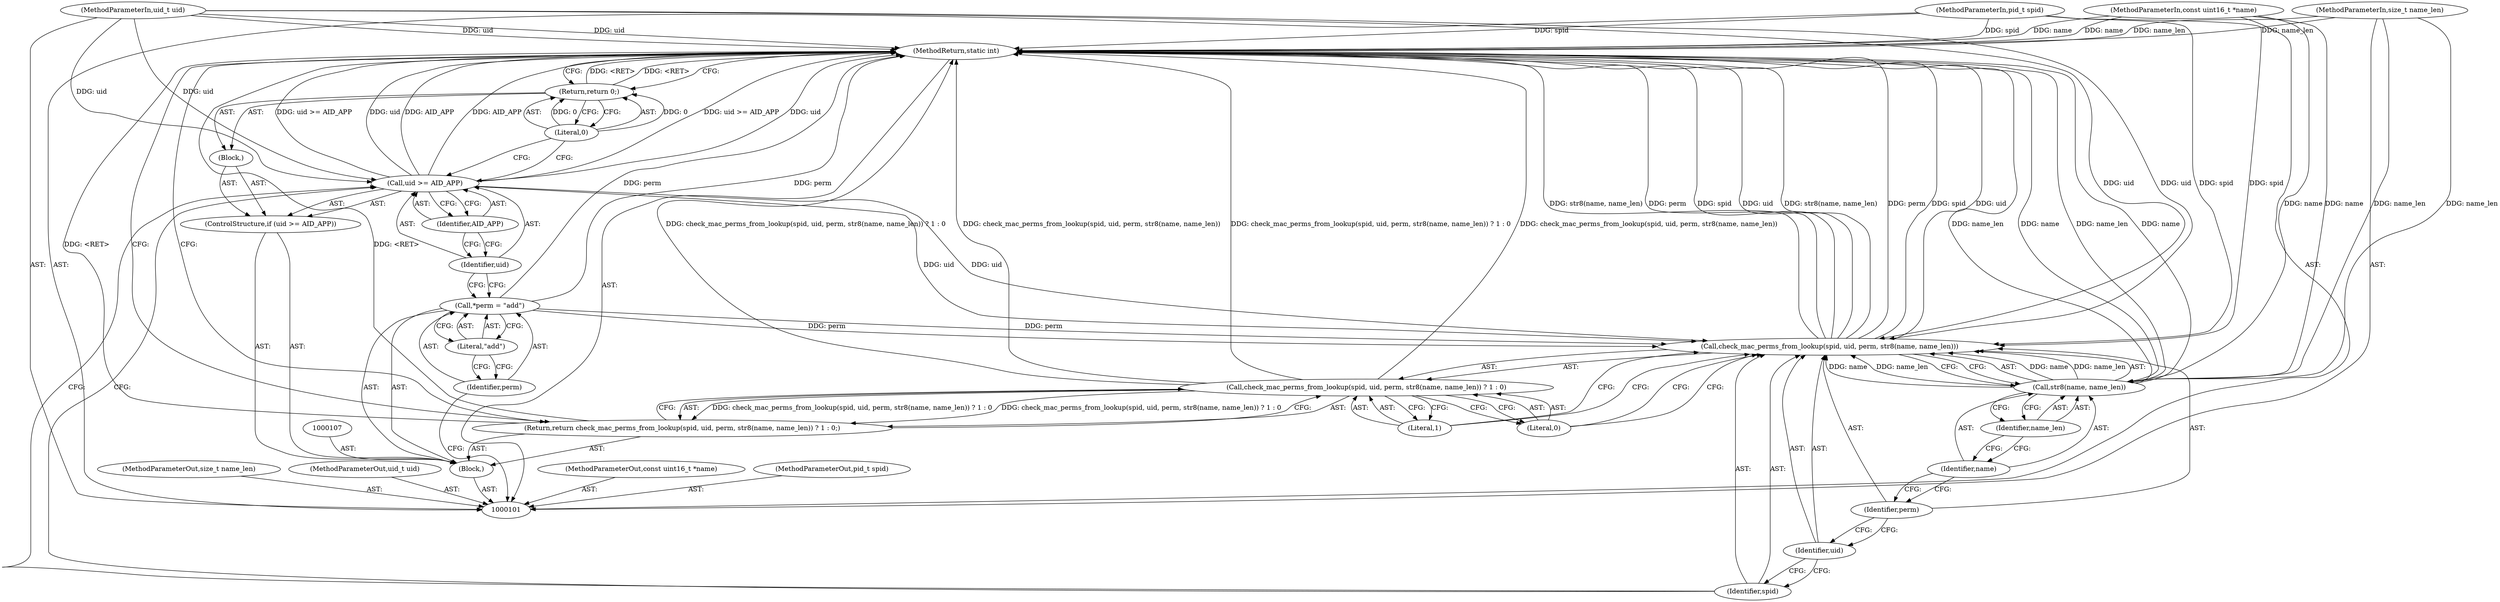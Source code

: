 digraph "0_Android_d3c6ce463ac91ecbeb2128beb475d31d3ca6ef42" {
"1000129" [label="(MethodReturn,static int)"];
"1000102" [label="(MethodParameterIn,const uint16_t *name)"];
"1000169" [label="(MethodParameterOut,const uint16_t *name)"];
"1000103" [label="(MethodParameterIn,size_t name_len)"];
"1000170" [label="(MethodParameterOut,size_t name_len)"];
"1000104" [label="(MethodParameterIn,pid_t spid)"];
"1000171" [label="(MethodParameterOut,pid_t spid)"];
"1000105" [label="(MethodParameterIn,uid_t uid)"];
"1000172" [label="(MethodParameterOut,uid_t uid)"];
"1000106" [label="(Block,)"];
"1000108" [label="(Call,*perm = \"add\")"];
"1000109" [label="(Identifier,perm)"];
"1000110" [label="(Literal,\"add\")"];
"1000114" [label="(Identifier,AID_APP)"];
"1000115" [label="(Block,)"];
"1000111" [label="(ControlStructure,if (uid >= AID_APP))"];
"1000112" [label="(Call,uid >= AID_APP)"];
"1000113" [label="(Identifier,uid)"];
"1000117" [label="(Literal,0)"];
"1000116" [label="(Return,return 0;)"];
"1000119" [label="(Call,check_mac_perms_from_lookup(spid, uid, perm, str8(name, name_len)) ? 1 : 0)"];
"1000120" [label="(Call,check_mac_perms_from_lookup(spid, uid, perm, str8(name, name_len)))"];
"1000121" [label="(Identifier,spid)"];
"1000122" [label="(Identifier,uid)"];
"1000118" [label="(Return,return check_mac_perms_from_lookup(spid, uid, perm, str8(name, name_len)) ? 1 : 0;)"];
"1000123" [label="(Identifier,perm)"];
"1000124" [label="(Call,str8(name, name_len))"];
"1000125" [label="(Identifier,name)"];
"1000126" [label="(Identifier,name_len)"];
"1000127" [label="(Literal,1)"];
"1000128" [label="(Literal,0)"];
"1000129" -> "1000101"  [label="AST: "];
"1000129" -> "1000116"  [label="CFG: "];
"1000129" -> "1000118"  [label="CFG: "];
"1000116" -> "1000129"  [label="DDG: <RET>"];
"1000118" -> "1000129"  [label="DDG: <RET>"];
"1000124" -> "1000129"  [label="DDG: name_len"];
"1000124" -> "1000129"  [label="DDG: name"];
"1000104" -> "1000129"  [label="DDG: spid"];
"1000105" -> "1000129"  [label="DDG: uid"];
"1000112" -> "1000129"  [label="DDG: AID_APP"];
"1000112" -> "1000129"  [label="DDG: uid >= AID_APP"];
"1000112" -> "1000129"  [label="DDG: uid"];
"1000120" -> "1000129"  [label="DDG: perm"];
"1000120" -> "1000129"  [label="DDG: spid"];
"1000120" -> "1000129"  [label="DDG: uid"];
"1000120" -> "1000129"  [label="DDG: str8(name, name_len)"];
"1000103" -> "1000129"  [label="DDG: name_len"];
"1000119" -> "1000129"  [label="DDG: check_mac_perms_from_lookup(spid, uid, perm, str8(name, name_len)) ? 1 : 0"];
"1000119" -> "1000129"  [label="DDG: check_mac_perms_from_lookup(spid, uid, perm, str8(name, name_len))"];
"1000108" -> "1000129"  [label="DDG: perm"];
"1000102" -> "1000129"  [label="DDG: name"];
"1000102" -> "1000101"  [label="AST: "];
"1000102" -> "1000129"  [label="DDG: name"];
"1000102" -> "1000124"  [label="DDG: name"];
"1000169" -> "1000101"  [label="AST: "];
"1000103" -> "1000101"  [label="AST: "];
"1000103" -> "1000129"  [label="DDG: name_len"];
"1000103" -> "1000124"  [label="DDG: name_len"];
"1000170" -> "1000101"  [label="AST: "];
"1000104" -> "1000101"  [label="AST: "];
"1000104" -> "1000129"  [label="DDG: spid"];
"1000104" -> "1000120"  [label="DDG: spid"];
"1000171" -> "1000101"  [label="AST: "];
"1000105" -> "1000101"  [label="AST: "];
"1000105" -> "1000129"  [label="DDG: uid"];
"1000105" -> "1000112"  [label="DDG: uid"];
"1000105" -> "1000120"  [label="DDG: uid"];
"1000172" -> "1000101"  [label="AST: "];
"1000106" -> "1000101"  [label="AST: "];
"1000107" -> "1000106"  [label="AST: "];
"1000108" -> "1000106"  [label="AST: "];
"1000111" -> "1000106"  [label="AST: "];
"1000118" -> "1000106"  [label="AST: "];
"1000108" -> "1000106"  [label="AST: "];
"1000108" -> "1000110"  [label="CFG: "];
"1000109" -> "1000108"  [label="AST: "];
"1000110" -> "1000108"  [label="AST: "];
"1000113" -> "1000108"  [label="CFG: "];
"1000108" -> "1000129"  [label="DDG: perm"];
"1000108" -> "1000120"  [label="DDG: perm"];
"1000109" -> "1000108"  [label="AST: "];
"1000109" -> "1000101"  [label="CFG: "];
"1000110" -> "1000109"  [label="CFG: "];
"1000110" -> "1000108"  [label="AST: "];
"1000110" -> "1000109"  [label="CFG: "];
"1000108" -> "1000110"  [label="CFG: "];
"1000114" -> "1000112"  [label="AST: "];
"1000114" -> "1000113"  [label="CFG: "];
"1000112" -> "1000114"  [label="CFG: "];
"1000115" -> "1000111"  [label="AST: "];
"1000116" -> "1000115"  [label="AST: "];
"1000111" -> "1000106"  [label="AST: "];
"1000112" -> "1000111"  [label="AST: "];
"1000115" -> "1000111"  [label="AST: "];
"1000112" -> "1000111"  [label="AST: "];
"1000112" -> "1000114"  [label="CFG: "];
"1000113" -> "1000112"  [label="AST: "];
"1000114" -> "1000112"  [label="AST: "];
"1000117" -> "1000112"  [label="CFG: "];
"1000121" -> "1000112"  [label="CFG: "];
"1000112" -> "1000129"  [label="DDG: AID_APP"];
"1000112" -> "1000129"  [label="DDG: uid >= AID_APP"];
"1000112" -> "1000129"  [label="DDG: uid"];
"1000105" -> "1000112"  [label="DDG: uid"];
"1000112" -> "1000120"  [label="DDG: uid"];
"1000113" -> "1000112"  [label="AST: "];
"1000113" -> "1000108"  [label="CFG: "];
"1000114" -> "1000113"  [label="CFG: "];
"1000117" -> "1000116"  [label="AST: "];
"1000117" -> "1000112"  [label="CFG: "];
"1000116" -> "1000117"  [label="CFG: "];
"1000117" -> "1000116"  [label="DDG: 0"];
"1000116" -> "1000115"  [label="AST: "];
"1000116" -> "1000117"  [label="CFG: "];
"1000117" -> "1000116"  [label="AST: "];
"1000129" -> "1000116"  [label="CFG: "];
"1000116" -> "1000129"  [label="DDG: <RET>"];
"1000117" -> "1000116"  [label="DDG: 0"];
"1000119" -> "1000118"  [label="AST: "];
"1000119" -> "1000127"  [label="CFG: "];
"1000119" -> "1000128"  [label="CFG: "];
"1000120" -> "1000119"  [label="AST: "];
"1000127" -> "1000119"  [label="AST: "];
"1000128" -> "1000119"  [label="AST: "];
"1000118" -> "1000119"  [label="CFG: "];
"1000119" -> "1000129"  [label="DDG: check_mac_perms_from_lookup(spid, uid, perm, str8(name, name_len)) ? 1 : 0"];
"1000119" -> "1000129"  [label="DDG: check_mac_perms_from_lookup(spid, uid, perm, str8(name, name_len))"];
"1000119" -> "1000118"  [label="DDG: check_mac_perms_from_lookup(spid, uid, perm, str8(name, name_len)) ? 1 : 0"];
"1000120" -> "1000119"  [label="AST: "];
"1000120" -> "1000124"  [label="CFG: "];
"1000121" -> "1000120"  [label="AST: "];
"1000122" -> "1000120"  [label="AST: "];
"1000123" -> "1000120"  [label="AST: "];
"1000124" -> "1000120"  [label="AST: "];
"1000127" -> "1000120"  [label="CFG: "];
"1000128" -> "1000120"  [label="CFG: "];
"1000120" -> "1000129"  [label="DDG: perm"];
"1000120" -> "1000129"  [label="DDG: spid"];
"1000120" -> "1000129"  [label="DDG: uid"];
"1000120" -> "1000129"  [label="DDG: str8(name, name_len)"];
"1000104" -> "1000120"  [label="DDG: spid"];
"1000112" -> "1000120"  [label="DDG: uid"];
"1000105" -> "1000120"  [label="DDG: uid"];
"1000108" -> "1000120"  [label="DDG: perm"];
"1000124" -> "1000120"  [label="DDG: name"];
"1000124" -> "1000120"  [label="DDG: name_len"];
"1000121" -> "1000120"  [label="AST: "];
"1000121" -> "1000112"  [label="CFG: "];
"1000122" -> "1000121"  [label="CFG: "];
"1000122" -> "1000120"  [label="AST: "];
"1000122" -> "1000121"  [label="CFG: "];
"1000123" -> "1000122"  [label="CFG: "];
"1000118" -> "1000106"  [label="AST: "];
"1000118" -> "1000119"  [label="CFG: "];
"1000119" -> "1000118"  [label="AST: "];
"1000129" -> "1000118"  [label="CFG: "];
"1000118" -> "1000129"  [label="DDG: <RET>"];
"1000119" -> "1000118"  [label="DDG: check_mac_perms_from_lookup(spid, uid, perm, str8(name, name_len)) ? 1 : 0"];
"1000123" -> "1000120"  [label="AST: "];
"1000123" -> "1000122"  [label="CFG: "];
"1000125" -> "1000123"  [label="CFG: "];
"1000124" -> "1000120"  [label="AST: "];
"1000124" -> "1000126"  [label="CFG: "];
"1000125" -> "1000124"  [label="AST: "];
"1000126" -> "1000124"  [label="AST: "];
"1000120" -> "1000124"  [label="CFG: "];
"1000124" -> "1000129"  [label="DDG: name_len"];
"1000124" -> "1000129"  [label="DDG: name"];
"1000124" -> "1000120"  [label="DDG: name"];
"1000124" -> "1000120"  [label="DDG: name_len"];
"1000102" -> "1000124"  [label="DDG: name"];
"1000103" -> "1000124"  [label="DDG: name_len"];
"1000125" -> "1000124"  [label="AST: "];
"1000125" -> "1000123"  [label="CFG: "];
"1000126" -> "1000125"  [label="CFG: "];
"1000126" -> "1000124"  [label="AST: "];
"1000126" -> "1000125"  [label="CFG: "];
"1000124" -> "1000126"  [label="CFG: "];
"1000127" -> "1000119"  [label="AST: "];
"1000127" -> "1000120"  [label="CFG: "];
"1000119" -> "1000127"  [label="CFG: "];
"1000128" -> "1000119"  [label="AST: "];
"1000128" -> "1000120"  [label="CFG: "];
"1000119" -> "1000128"  [label="CFG: "];
}
